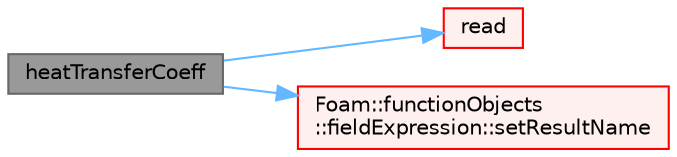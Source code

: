digraph "heatTransferCoeff"
{
 // LATEX_PDF_SIZE
  bgcolor="transparent";
  edge [fontname=Helvetica,fontsize=10,labelfontname=Helvetica,labelfontsize=10];
  node [fontname=Helvetica,fontsize=10,shape=box,height=0.2,width=0.4];
  rankdir="LR";
  Node1 [id="Node000001",label="heatTransferCoeff",height=0.2,width=0.4,color="gray40", fillcolor="grey60", style="filled", fontcolor="black",tooltip=" "];
  Node1 -> Node2 [id="edge1_Node000001_Node000002",color="steelblue1",style="solid",tooltip=" "];
  Node2 [id="Node000002",label="read",height=0.2,width=0.4,color="red", fillcolor="#FFF0F0", style="filled",URL="$classFoam_1_1functionObjects_1_1heatTransferCoeff.html#a6ce0c64db98eb6144d363dbfc86104eb",tooltip=" "];
  Node1 -> Node8 [id="edge2_Node000001_Node000008",color="steelblue1",style="solid",tooltip=" "];
  Node8 [id="Node000008",label="Foam::functionObjects\l::fieldExpression::setResultName",height=0.2,width=0.4,color="red", fillcolor="#FFF0F0", style="filled",URL="$classFoam_1_1functionObjects_1_1fieldExpression.html#af58114af8be0a8f017ae947b3054f6c6",tooltip=" "];
}
